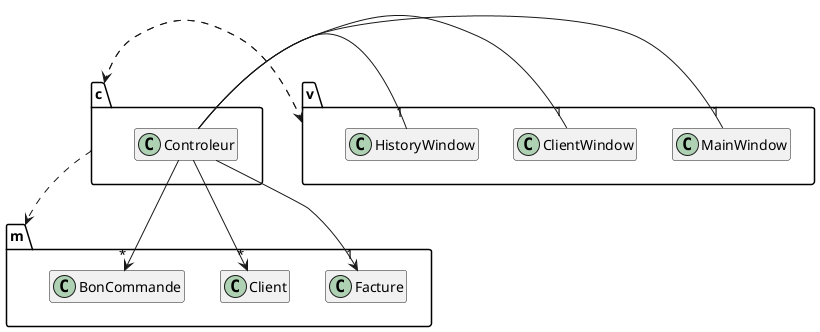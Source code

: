 @startuml
hide methods
hide attributes

package v{
	class MainWindow
	class ClientWindow
	class HistoryWindow
}
package m{
  class Client
  class Facture
  class BonCommande
}
package c{
	class Controleur {
	}
}
Controleur - "1" MainWindow
Controleur - "1" ClientWindow
Controleur - "1" HistoryWindow
Controleur -> "1" Facture
Controleur -> "*" Client
Controleur -> "*" BonCommande

v ..> c
c ..> v
c ..> m

@enduml
